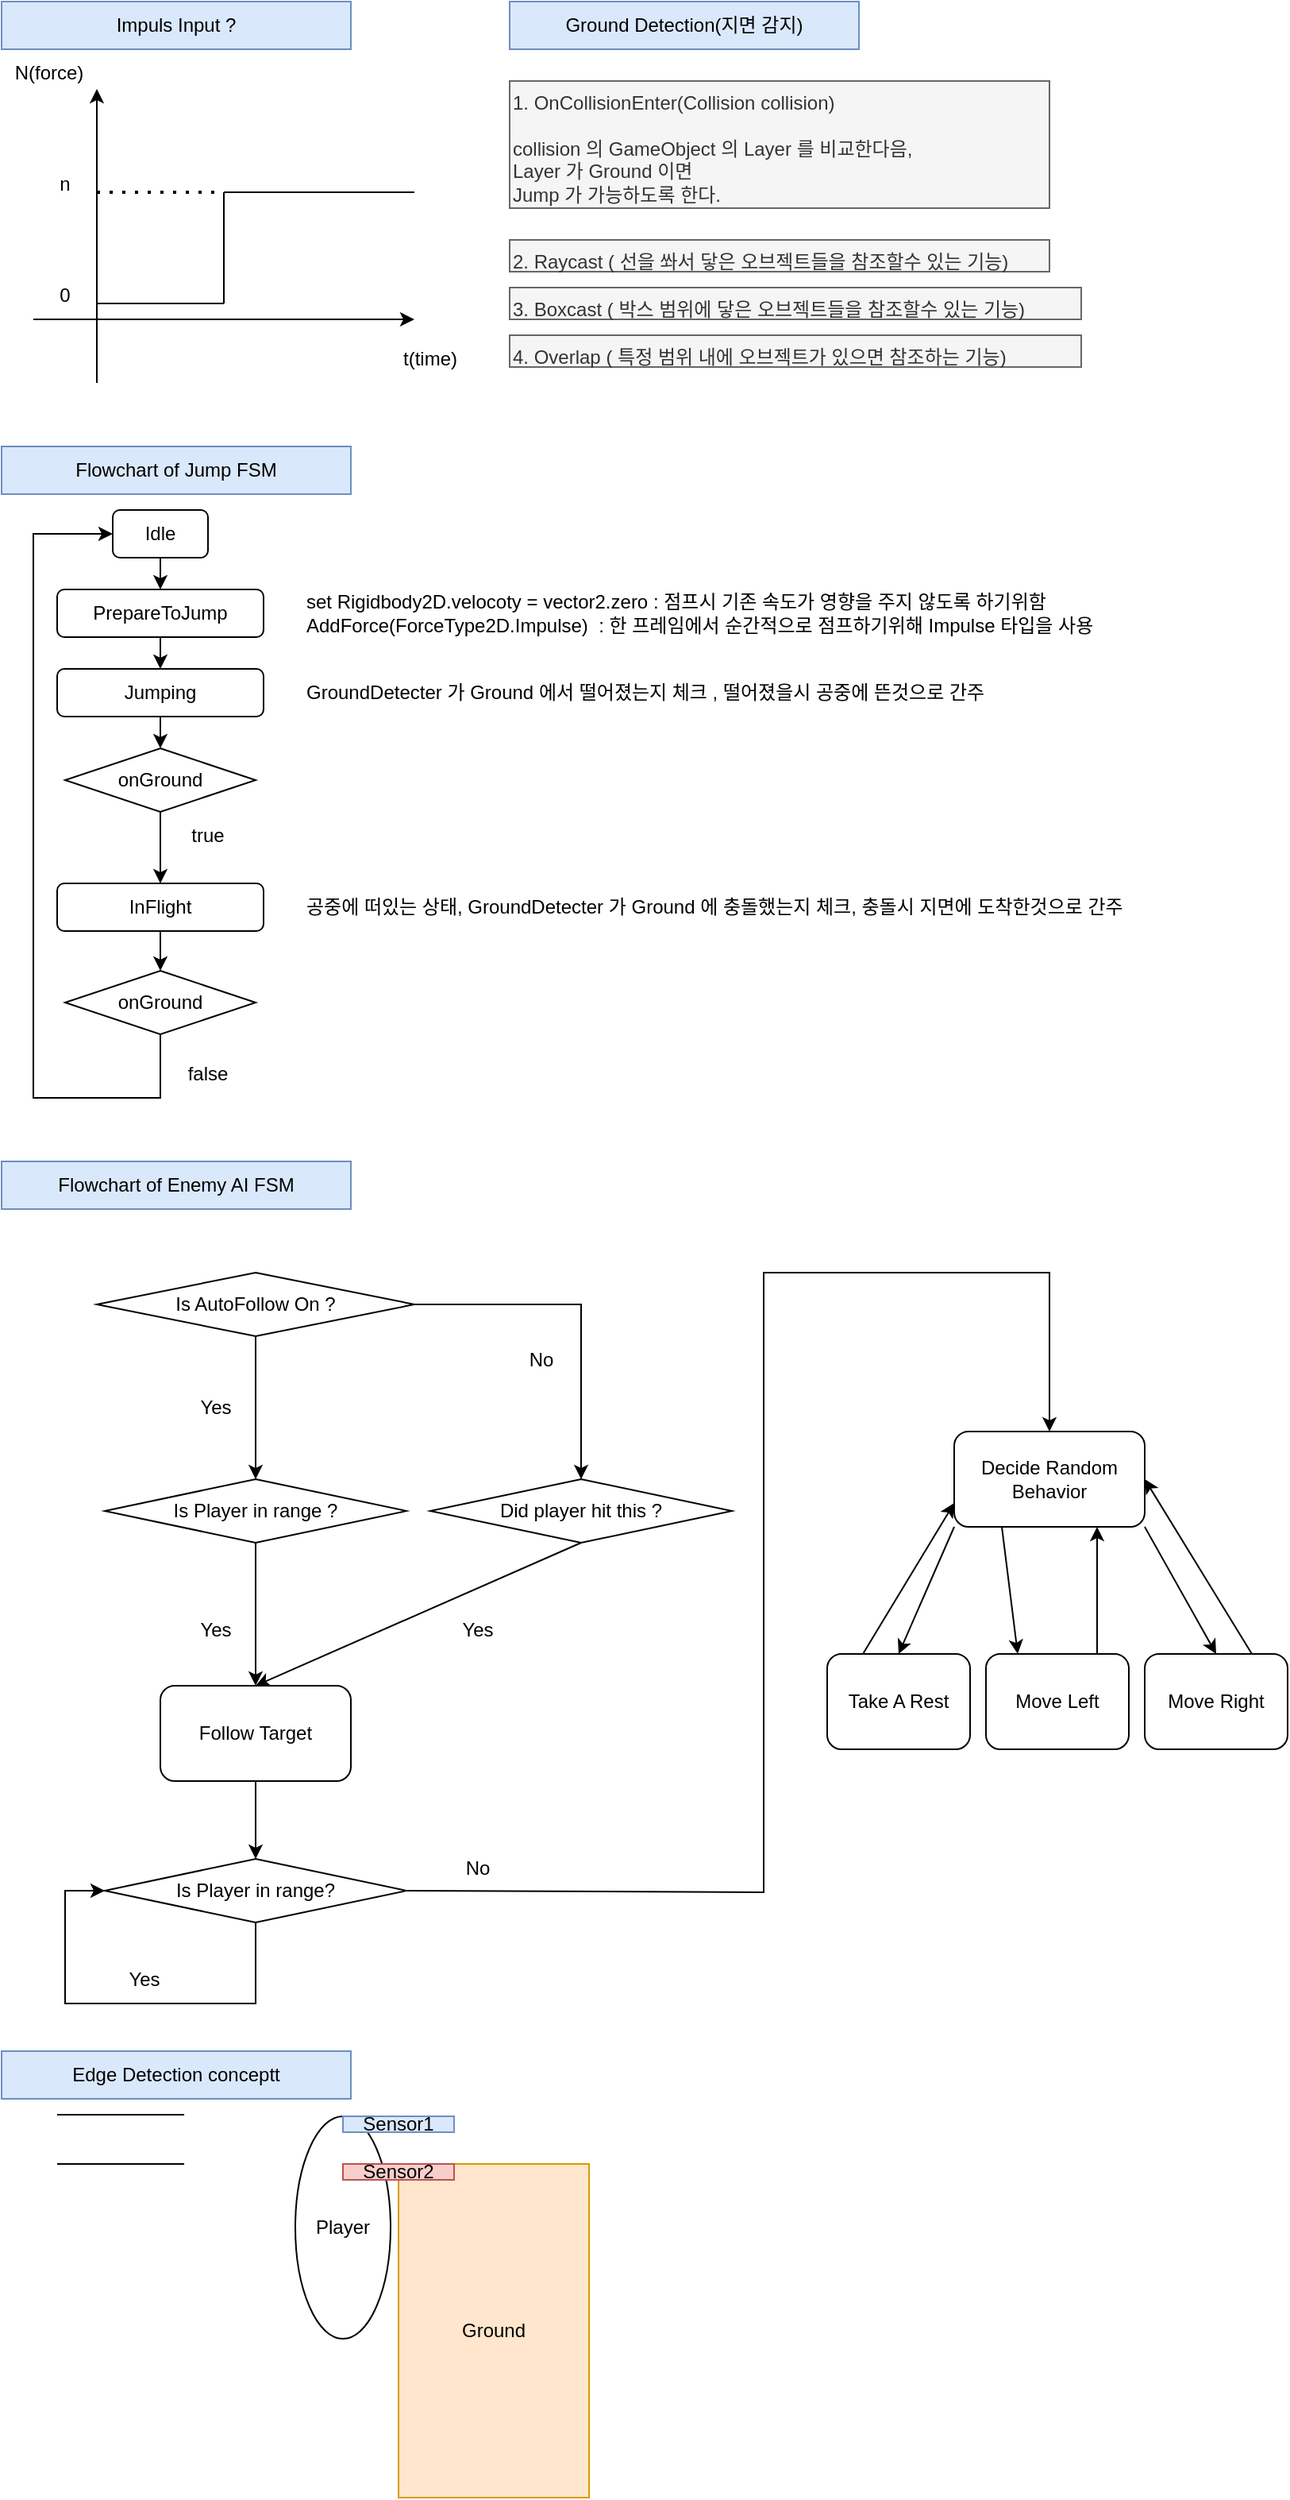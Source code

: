 <mxfile version="16.6.4" type="device"><diagram id="wQjHu4vyYs1USNd5s1AJ" name="Page-1"><mxGraphModel dx="782" dy="468" grid="1" gridSize="10" guides="1" tooltips="1" connect="1" arrows="1" fold="1" page="1" pageScale="1" pageWidth="827" pageHeight="1169" math="0" shadow="0"><root><mxCell id="0"/><mxCell id="1" parent="0"/><mxCell id="ewRqH9PuFAeKKGJxcFw_-1" value="Impuls Input ?" style="text;html=1;strokeColor=#6c8ebf;fillColor=#dae8fc;align=center;verticalAlign=middle;whiteSpace=wrap;rounded=0;" parent="1" vertex="1"><mxGeometry width="220" height="30" as="geometry"/></mxCell><mxCell id="ewRqH9PuFAeKKGJxcFw_-2" value="" style="endArrow=none;html=1;rounded=0;" parent="1" edge="1"><mxGeometry width="50" height="50" relative="1" as="geometry"><mxPoint x="140" y="120" as="sourcePoint"/><mxPoint x="260" y="120" as="targetPoint"/></mxGeometry></mxCell><mxCell id="ewRqH9PuFAeKKGJxcFw_-3" value="" style="endArrow=classic;html=1;rounded=0;" parent="1" edge="1"><mxGeometry width="50" height="50" relative="1" as="geometry"><mxPoint x="20" y="200" as="sourcePoint"/><mxPoint x="260" y="200" as="targetPoint"/></mxGeometry></mxCell><mxCell id="ewRqH9PuFAeKKGJxcFw_-4" value="" style="endArrow=classic;html=1;rounded=0;" parent="1" edge="1"><mxGeometry width="50" height="50" relative="1" as="geometry"><mxPoint x="60" y="240" as="sourcePoint"/><mxPoint x="60" y="55" as="targetPoint"/></mxGeometry></mxCell><mxCell id="ewRqH9PuFAeKKGJxcFw_-6" value="t(time)" style="text;html=1;strokeColor=none;fillColor=none;align=center;verticalAlign=middle;whiteSpace=wrap;rounded=0;" parent="1" vertex="1"><mxGeometry x="240" y="210" width="60" height="30" as="geometry"/></mxCell><mxCell id="ewRqH9PuFAeKKGJxcFw_-7" value="N(force)" style="text;html=1;strokeColor=none;fillColor=none;align=center;verticalAlign=middle;whiteSpace=wrap;rounded=0;" parent="1" vertex="1"><mxGeometry y="30" width="60" height="30" as="geometry"/></mxCell><mxCell id="ewRqH9PuFAeKKGJxcFw_-8" value="" style="endArrow=none;html=1;rounded=0;" parent="1" edge="1"><mxGeometry width="50" height="50" relative="1" as="geometry"><mxPoint x="60" y="190" as="sourcePoint"/><mxPoint x="140" y="190" as="targetPoint"/></mxGeometry></mxCell><mxCell id="ewRqH9PuFAeKKGJxcFw_-9" value="" style="endArrow=none;html=1;rounded=0;" parent="1" edge="1"><mxGeometry width="50" height="50" relative="1" as="geometry"><mxPoint x="140" y="120" as="sourcePoint"/><mxPoint x="140" y="190" as="targetPoint"/></mxGeometry></mxCell><mxCell id="ewRqH9PuFAeKKGJxcFw_-10" value="0" style="text;html=1;strokeColor=none;fillColor=none;align=center;verticalAlign=middle;whiteSpace=wrap;rounded=0;" parent="1" vertex="1"><mxGeometry x="10" y="170" width="60" height="30" as="geometry"/></mxCell><mxCell id="ewRqH9PuFAeKKGJxcFw_-11" value="n" style="text;html=1;strokeColor=none;fillColor=none;align=center;verticalAlign=middle;whiteSpace=wrap;rounded=0;" parent="1" vertex="1"><mxGeometry x="10" y="100" width="60" height="30" as="geometry"/></mxCell><mxCell id="ewRqH9PuFAeKKGJxcFw_-12" value="" style="endArrow=none;dashed=1;html=1;dashPattern=1 3;strokeWidth=2;rounded=0;" parent="1" edge="1"><mxGeometry width="50" height="50" relative="1" as="geometry"><mxPoint x="60" y="120" as="sourcePoint"/><mxPoint x="140" y="120" as="targetPoint"/></mxGeometry></mxCell><mxCell id="ewRqH9PuFAeKKGJxcFw_-13" value="Ground Detection(지면 감지)" style="text;html=1;strokeColor=#6c8ebf;fillColor=#dae8fc;align=center;verticalAlign=middle;whiteSpace=wrap;rounded=0;" parent="1" vertex="1"><mxGeometry x="320" width="220" height="30" as="geometry"/></mxCell><mxCell id="ewRqH9PuFAeKKGJxcFw_-14" value="1. OnCollisionEnter(Collision collision)&lt;br&gt;&lt;br&gt;collision 의 GameObject 의 Layer 를 비교한다음,&amp;nbsp;&lt;br&gt;Layer 가 Ground 이면&amp;nbsp;&lt;br&gt;Jump 가 가능하도록 한다.&lt;br&gt;" style="text;html=1;strokeColor=#666666;fillColor=#f5f5f5;align=left;verticalAlign=top;whiteSpace=wrap;rounded=0;fontColor=#333333;" parent="1" vertex="1"><mxGeometry x="320" y="50" width="340" height="80" as="geometry"/></mxCell><mxCell id="ewRqH9PuFAeKKGJxcFw_-15" value="2. Raycast ( 선을 쏴서 닿은 오브젝트들을 참조할수 있는 기능)" style="text;html=1;strokeColor=#666666;fillColor=#f5f5f5;align=left;verticalAlign=top;whiteSpace=wrap;rounded=0;fontColor=#333333;" parent="1" vertex="1"><mxGeometry x="320" y="150" width="340" height="20" as="geometry"/></mxCell><mxCell id="ewRqH9PuFAeKKGJxcFw_-16" value="3. Boxcast ( 박스 범위에 닿은 오브젝트들을 참조할수 있는 기능)" style="text;html=1;strokeColor=#666666;fillColor=#f5f5f5;align=left;verticalAlign=top;whiteSpace=wrap;rounded=0;fontColor=#333333;" parent="1" vertex="1"><mxGeometry x="320" y="180" width="360" height="20" as="geometry"/></mxCell><mxCell id="ewRqH9PuFAeKKGJxcFw_-17" value="4. Overlap ( 특정 범위 내에 오브젝트가 있으면 참조하는 기능)" style="text;html=1;strokeColor=#666666;fillColor=#f5f5f5;align=left;verticalAlign=top;whiteSpace=wrap;rounded=0;fontColor=#333333;" parent="1" vertex="1"><mxGeometry x="320" y="210" width="360" height="20" as="geometry"/></mxCell><mxCell id="9q5KllIXtuVaGeV35n1x-1" value="Flowchart of Jump FSM" style="text;html=1;strokeColor=#6c8ebf;fillColor=#dae8fc;align=center;verticalAlign=middle;whiteSpace=wrap;rounded=0;" parent="1" vertex="1"><mxGeometry y="280" width="220" height="30" as="geometry"/></mxCell><mxCell id="9q5KllIXtuVaGeV35n1x-2" value="Idle" style="rounded=1;whiteSpace=wrap;html=1;" parent="1" vertex="1"><mxGeometry x="70" y="320" width="60" height="30" as="geometry"/></mxCell><mxCell id="9q5KllIXtuVaGeV35n1x-3" value="PrepareToJump" style="rounded=1;whiteSpace=wrap;html=1;" parent="1" vertex="1"><mxGeometry x="35" y="370" width="130" height="30" as="geometry"/></mxCell><mxCell id="9q5KllIXtuVaGeV35n1x-4" value="Jumping" style="rounded=1;whiteSpace=wrap;html=1;" parent="1" vertex="1"><mxGeometry x="35" y="420" width="130" height="30" as="geometry"/></mxCell><mxCell id="9q5KllIXtuVaGeV35n1x-5" value="InFlight" style="rounded=1;whiteSpace=wrap;html=1;" parent="1" vertex="1"><mxGeometry x="35" y="555" width="130" height="30" as="geometry"/></mxCell><mxCell id="9q5KllIXtuVaGeV35n1x-6" value="set Rigidbody2D.velocoty = vector2.zero : 점프시 기존 속도가 영향을 주지 않도록 하기위함&lt;br&gt;AddForce(ForceType2D.Impulse)&amp;nbsp; : 한 프레임에서 순간적으로 점프하기위해 Impulse 타입을 사용" style="text;html=1;strokeColor=none;fillColor=none;align=left;verticalAlign=middle;whiteSpace=wrap;rounded=0;" parent="1" vertex="1"><mxGeometry x="190" y="370" width="555" height="30" as="geometry"/></mxCell><mxCell id="9q5KllIXtuVaGeV35n1x-7" value="GroundDetecter 가 Ground 에서 떨어졌는지 체크 , 떨어졌을시 공중에 뜬것으로 간주" style="text;html=1;strokeColor=none;fillColor=none;align=left;verticalAlign=middle;whiteSpace=wrap;rounded=0;" parent="1" vertex="1"><mxGeometry x="190" y="420" width="555" height="30" as="geometry"/></mxCell><mxCell id="9q5KllIXtuVaGeV35n1x-8" value="공중에 떠있는 상태, GroundDetecter 가 Ground 에 충돌했는지 체크, 충돌시 지면에 도착한것으로 간주" style="text;html=1;strokeColor=none;fillColor=none;align=left;verticalAlign=middle;whiteSpace=wrap;rounded=0;" parent="1" vertex="1"><mxGeometry x="190" y="555" width="555" height="30" as="geometry"/></mxCell><mxCell id="9q5KllIXtuVaGeV35n1x-9" value="" style="endArrow=classic;html=1;rounded=0;exitX=0.5;exitY=1;exitDx=0;exitDy=0;" parent="1" source="9q5KllIXtuVaGeV35n1x-2" target="9q5KllIXtuVaGeV35n1x-3" edge="1"><mxGeometry width="50" height="50" relative="1" as="geometry"><mxPoint x="330" y="510" as="sourcePoint"/><mxPoint x="380" y="460" as="targetPoint"/></mxGeometry></mxCell><mxCell id="9q5KllIXtuVaGeV35n1x-10" value="" style="endArrow=classic;html=1;rounded=0;exitX=0.5;exitY=1;exitDx=0;exitDy=0;entryX=0.5;entryY=0;entryDx=0;entryDy=0;" parent="1" source="9q5KllIXtuVaGeV35n1x-3" target="9q5KllIXtuVaGeV35n1x-4" edge="1"><mxGeometry width="50" height="50" relative="1" as="geometry"><mxPoint x="330" y="510" as="sourcePoint"/><mxPoint x="380" y="460" as="targetPoint"/></mxGeometry></mxCell><mxCell id="9q5KllIXtuVaGeV35n1x-11" value="onGround" style="rhombus;whiteSpace=wrap;html=1;" parent="1" vertex="1"><mxGeometry x="40" y="470" width="120" height="40" as="geometry"/></mxCell><mxCell id="9q5KllIXtuVaGeV35n1x-12" value="" style="endArrow=classic;html=1;rounded=0;exitX=0.5;exitY=1;exitDx=0;exitDy=0;entryX=0.5;entryY=0;entryDx=0;entryDy=0;" parent="1" source="9q5KllIXtuVaGeV35n1x-4" target="9q5KllIXtuVaGeV35n1x-11" edge="1"><mxGeometry width="50" height="50" relative="1" as="geometry"><mxPoint x="330" y="510" as="sourcePoint"/><mxPoint x="380" y="460" as="targetPoint"/></mxGeometry></mxCell><mxCell id="9q5KllIXtuVaGeV35n1x-13" value="" style="endArrow=classic;html=1;rounded=0;exitX=0.5;exitY=1;exitDx=0;exitDy=0;" parent="1" source="9q5KllIXtuVaGeV35n1x-11" target="9q5KllIXtuVaGeV35n1x-5" edge="1"><mxGeometry width="50" height="50" relative="1" as="geometry"><mxPoint x="330" y="510" as="sourcePoint"/><mxPoint x="380" y="460" as="targetPoint"/></mxGeometry></mxCell><mxCell id="9q5KllIXtuVaGeV35n1x-14" value="true" style="text;html=1;strokeColor=none;fillColor=none;align=center;verticalAlign=middle;whiteSpace=wrap;rounded=0;" parent="1" vertex="1"><mxGeometry x="100" y="510" width="60" height="30" as="geometry"/></mxCell><mxCell id="9q5KllIXtuVaGeV35n1x-15" value="onGround" style="rhombus;whiteSpace=wrap;html=1;" parent="1" vertex="1"><mxGeometry x="40" y="610" width="120" height="40" as="geometry"/></mxCell><mxCell id="9q5KllIXtuVaGeV35n1x-16" value="" style="endArrow=classic;html=1;rounded=0;exitX=0.5;exitY=1;exitDx=0;exitDy=0;" parent="1" source="9q5KllIXtuVaGeV35n1x-5" target="9q5KllIXtuVaGeV35n1x-15" edge="1"><mxGeometry width="50" height="50" relative="1" as="geometry"><mxPoint x="330" y="510" as="sourcePoint"/><mxPoint x="380" y="460" as="targetPoint"/></mxGeometry></mxCell><mxCell id="9q5KllIXtuVaGeV35n1x-17" value="false" style="text;html=1;strokeColor=none;fillColor=none;align=center;verticalAlign=middle;whiteSpace=wrap;rounded=0;" parent="1" vertex="1"><mxGeometry x="100" y="660" width="60" height="30" as="geometry"/></mxCell><mxCell id="9q5KllIXtuVaGeV35n1x-18" value="" style="endArrow=classic;html=1;rounded=0;exitX=0.5;exitY=1;exitDx=0;exitDy=0;entryX=0;entryY=0.5;entryDx=0;entryDy=0;" parent="1" source="9q5KllIXtuVaGeV35n1x-15" target="9q5KllIXtuVaGeV35n1x-2" edge="1"><mxGeometry width="50" height="50" relative="1" as="geometry"><mxPoint x="330" y="510" as="sourcePoint"/><mxPoint x="380" y="460" as="targetPoint"/><Array as="points"><mxPoint x="100" y="690"/><mxPoint x="20" y="690"/><mxPoint x="20" y="335"/></Array></mxGeometry></mxCell><mxCell id="rWqZfMDHqq8Dqo8j2jeD-1" value="Flowchart of Enemy AI FSM" style="text;html=1;strokeColor=#6c8ebf;fillColor=#dae8fc;align=center;verticalAlign=middle;whiteSpace=wrap;rounded=0;" parent="1" vertex="1"><mxGeometry y="730" width="220" height="30" as="geometry"/></mxCell><mxCell id="rWqZfMDHqq8Dqo8j2jeD-2" value="Take A Rest" style="rounded=1;whiteSpace=wrap;html=1;" parent="1" vertex="1"><mxGeometry x="520" y="1040" width="90" height="60" as="geometry"/></mxCell><mxCell id="rWqZfMDHqq8Dqo8j2jeD-3" value="Move Left" style="rounded=1;whiteSpace=wrap;html=1;" parent="1" vertex="1"><mxGeometry x="620" y="1040" width="90" height="60" as="geometry"/></mxCell><mxCell id="rWqZfMDHqq8Dqo8j2jeD-4" value="Move Right" style="rounded=1;whiteSpace=wrap;html=1;" parent="1" vertex="1"><mxGeometry x="720" y="1040" width="90" height="60" as="geometry"/></mxCell><mxCell id="rWqZfMDHqq8Dqo8j2jeD-5" value="Follow Target" style="rounded=1;whiteSpace=wrap;html=1;" parent="1" vertex="1"><mxGeometry x="100" y="1060" width="120" height="60" as="geometry"/></mxCell><mxCell id="rWqZfMDHqq8Dqo8j2jeD-6" value="Decide Random Behavior" style="rounded=1;whiteSpace=wrap;html=1;" parent="1" vertex="1"><mxGeometry x="600" y="900" width="120" height="60" as="geometry"/></mxCell><mxCell id="rWqZfMDHqq8Dqo8j2jeD-7" value="" style="endArrow=classic;html=1;rounded=0;exitX=0;exitY=1;exitDx=0;exitDy=0;entryX=0.5;entryY=0;entryDx=0;entryDy=0;" parent="1" source="rWqZfMDHqq8Dqo8j2jeD-6" target="rWqZfMDHqq8Dqo8j2jeD-2" edge="1"><mxGeometry width="50" height="50" relative="1" as="geometry"><mxPoint x="770" y="1080" as="sourcePoint"/><mxPoint x="820" y="1030" as="targetPoint"/></mxGeometry></mxCell><mxCell id="rWqZfMDHqq8Dqo8j2jeD-8" value="" style="endArrow=classic;html=1;rounded=0;exitX=0.25;exitY=1;exitDx=0;exitDy=0;" parent="1" source="rWqZfMDHqq8Dqo8j2jeD-6" edge="1"><mxGeometry width="50" height="50" relative="1" as="geometry"><mxPoint x="640" y="990" as="sourcePoint"/><mxPoint x="640" y="1040" as="targetPoint"/></mxGeometry></mxCell><mxCell id="rWqZfMDHqq8Dqo8j2jeD-9" value="" style="endArrow=classic;html=1;rounded=0;entryX=0.5;entryY=0;entryDx=0;entryDy=0;exitX=1;exitY=1;exitDx=0;exitDy=0;" parent="1" source="rWqZfMDHqq8Dqo8j2jeD-6" target="rWqZfMDHqq8Dqo8j2jeD-4" edge="1"><mxGeometry width="50" height="50" relative="1" as="geometry"><mxPoint x="670" y="970" as="sourcePoint"/><mxPoint x="670" y="1050" as="targetPoint"/></mxGeometry></mxCell><mxCell id="rWqZfMDHqq8Dqo8j2jeD-14" value="" style="endArrow=classic;html=1;rounded=0;entryX=0.75;entryY=1;entryDx=0;entryDy=0;" parent="1" target="rWqZfMDHqq8Dqo8j2jeD-6" edge="1"><mxGeometry width="50" height="50" relative="1" as="geometry"><mxPoint x="690" y="1040" as="sourcePoint"/><mxPoint x="690" y="1010" as="targetPoint"/></mxGeometry></mxCell><mxCell id="rWqZfMDHqq8Dqo8j2jeD-15" value="" style="endArrow=classic;html=1;rounded=0;exitX=0.25;exitY=0;exitDx=0;exitDy=0;entryX=0;entryY=0.75;entryDx=0;entryDy=0;" parent="1" source="rWqZfMDHqq8Dqo8j2jeD-2" target="rWqZfMDHqq8Dqo8j2jeD-6" edge="1"><mxGeometry width="50" height="50" relative="1" as="geometry"><mxPoint x="670" y="970" as="sourcePoint"/><mxPoint x="510" y="1050" as="targetPoint"/></mxGeometry></mxCell><mxCell id="rWqZfMDHqq8Dqo8j2jeD-17" value="" style="endArrow=classic;html=1;rounded=0;entryX=1;entryY=0.5;entryDx=0;entryDy=0;exitX=0.75;exitY=0;exitDx=0;exitDy=0;" parent="1" source="rWqZfMDHqq8Dqo8j2jeD-4" target="rWqZfMDHqq8Dqo8j2jeD-6" edge="1"><mxGeometry width="50" height="50" relative="1" as="geometry"><mxPoint x="730.0" y="970" as="sourcePoint"/><mxPoint x="830" y="1050" as="targetPoint"/></mxGeometry></mxCell><mxCell id="rWqZfMDHqq8Dqo8j2jeD-18" value="Is Player in range ?" style="rhombus;whiteSpace=wrap;html=1;" parent="1" vertex="1"><mxGeometry x="65" y="930" width="190" height="40" as="geometry"/></mxCell><mxCell id="rWqZfMDHqq8Dqo8j2jeD-19" value="Is AutoFollow On ?" style="rhombus;whiteSpace=wrap;html=1;" parent="1" vertex="1"><mxGeometry x="60" y="800" width="200" height="40" as="geometry"/></mxCell><mxCell id="rWqZfMDHqq8Dqo8j2jeD-20" style="edgeStyle=orthogonalEdgeStyle;rounded=0;orthogonalLoop=1;jettySize=auto;html=1;exitX=0.5;exitY=1;exitDx=0;exitDy=0;" parent="1" source="rWqZfMDHqq8Dqo8j2jeD-18" target="rWqZfMDHqq8Dqo8j2jeD-18" edge="1"><mxGeometry relative="1" as="geometry"/></mxCell><mxCell id="rWqZfMDHqq8Dqo8j2jeD-21" value="" style="endArrow=classic;html=1;rounded=0;exitX=0.5;exitY=1;exitDx=0;exitDy=0;" parent="1" source="rWqZfMDHqq8Dqo8j2jeD-19" target="rWqZfMDHqq8Dqo8j2jeD-18" edge="1"><mxGeometry width="50" height="50" relative="1" as="geometry"><mxPoint x="480" y="900" as="sourcePoint"/><mxPoint x="480" y="980" as="targetPoint"/></mxGeometry></mxCell><mxCell id="rWqZfMDHqq8Dqo8j2jeD-22" value="" style="endArrow=classic;html=1;rounded=0;exitX=0.5;exitY=1;exitDx=0;exitDy=0;" parent="1" source="rWqZfMDHqq8Dqo8j2jeD-18" target="rWqZfMDHqq8Dqo8j2jeD-5" edge="1"><mxGeometry width="50" height="50" relative="1" as="geometry"><mxPoint x="170" y="850" as="sourcePoint"/><mxPoint x="170" y="940" as="targetPoint"/></mxGeometry></mxCell><mxCell id="rWqZfMDHqq8Dqo8j2jeD-24" value="Yes" style="text;html=1;strokeColor=none;fillColor=none;align=center;verticalAlign=middle;whiteSpace=wrap;rounded=0;" parent="1" vertex="1"><mxGeometry x="105" y="870" width="60" height="30" as="geometry"/></mxCell><mxCell id="rWqZfMDHqq8Dqo8j2jeD-25" value="Yes" style="text;html=1;strokeColor=none;fillColor=none;align=center;verticalAlign=middle;whiteSpace=wrap;rounded=0;" parent="1" vertex="1"><mxGeometry x="105" y="1010" width="60" height="30" as="geometry"/></mxCell><mxCell id="rWqZfMDHqq8Dqo8j2jeD-26" value="" style="endArrow=classic;html=1;rounded=0;exitX=1;exitY=0.5;exitDx=0;exitDy=0;entryX=0.5;entryY=0;entryDx=0;entryDy=0;" parent="1" source="rWqZfMDHqq8Dqo8j2jeD-19" target="rWqZfMDHqq8Dqo8j2jeD-27" edge="1"><mxGeometry width="50" height="50" relative="1" as="geometry"><mxPoint x="170" y="850" as="sourcePoint"/><mxPoint x="320" y="890" as="targetPoint"/><Array as="points"><mxPoint x="365" y="820"/></Array></mxGeometry></mxCell><mxCell id="rWqZfMDHqq8Dqo8j2jeD-27" value="Did player hit this ?" style="rhombus;whiteSpace=wrap;html=1;" parent="1" vertex="1"><mxGeometry x="270" y="930" width="190" height="40" as="geometry"/></mxCell><mxCell id="rWqZfMDHqq8Dqo8j2jeD-28" value="" style="endArrow=classic;html=1;rounded=0;exitX=0.5;exitY=1;exitDx=0;exitDy=0;entryX=0.5;entryY=0;entryDx=0;entryDy=0;" parent="1" source="rWqZfMDHqq8Dqo8j2jeD-27" target="rWqZfMDHqq8Dqo8j2jeD-5" edge="1"><mxGeometry width="50" height="50" relative="1" as="geometry"><mxPoint x="170" y="980" as="sourcePoint"/><mxPoint x="170" y="1070" as="targetPoint"/></mxGeometry></mxCell><mxCell id="rWqZfMDHqq8Dqo8j2jeD-29" value="Yes" style="text;html=1;strokeColor=none;fillColor=none;align=center;verticalAlign=middle;whiteSpace=wrap;rounded=0;" parent="1" vertex="1"><mxGeometry x="270" y="1010" width="60" height="30" as="geometry"/></mxCell><mxCell id="rWqZfMDHqq8Dqo8j2jeD-30" value="Is Player in range?" style="rhombus;whiteSpace=wrap;html=1;" parent="1" vertex="1"><mxGeometry x="65" y="1169" width="190" height="40" as="geometry"/></mxCell><mxCell id="rWqZfMDHqq8Dqo8j2jeD-31" value="" style="endArrow=classic;html=1;rounded=0;exitX=0.5;exitY=1;exitDx=0;exitDy=0;entryX=0.5;entryY=0;entryDx=0;entryDy=0;" parent="1" source="rWqZfMDHqq8Dqo8j2jeD-5" target="rWqZfMDHqq8Dqo8j2jeD-30" edge="1"><mxGeometry width="50" height="50" relative="1" as="geometry"><mxPoint x="375.0" y="980" as="sourcePoint"/><mxPoint x="170" y="1070" as="targetPoint"/></mxGeometry></mxCell><mxCell id="rWqZfMDHqq8Dqo8j2jeD-32" value="" style="endArrow=classic;html=1;rounded=0;exitX=1;exitY=0.5;exitDx=0;exitDy=0;entryX=0.5;entryY=0;entryDx=0;entryDy=0;" parent="1" source="rWqZfMDHqq8Dqo8j2jeD-30" target="rWqZfMDHqq8Dqo8j2jeD-6" edge="1"><mxGeometry width="50" height="50" relative="1" as="geometry"><mxPoint x="375.0" y="980" as="sourcePoint"/><mxPoint x="170" y="1070" as="targetPoint"/><Array as="points"><mxPoint x="480" y="1190"/><mxPoint x="480" y="800"/><mxPoint x="660" y="800"/></Array></mxGeometry></mxCell><mxCell id="rWqZfMDHqq8Dqo8j2jeD-33" value="No" style="text;html=1;strokeColor=none;fillColor=none;align=center;verticalAlign=middle;whiteSpace=wrap;rounded=0;" parent="1" vertex="1"><mxGeometry x="310" y="840" width="60" height="30" as="geometry"/></mxCell><mxCell id="rWqZfMDHqq8Dqo8j2jeD-34" value="No" style="text;html=1;strokeColor=none;fillColor=none;align=center;verticalAlign=middle;whiteSpace=wrap;rounded=0;" parent="1" vertex="1"><mxGeometry x="270" y="1160" width="60" height="30" as="geometry"/></mxCell><mxCell id="rWqZfMDHqq8Dqo8j2jeD-35" style="edgeStyle=orthogonalEdgeStyle;rounded=0;orthogonalLoop=1;jettySize=auto;html=1;exitX=0.5;exitY=1;exitDx=0;exitDy=0;entryX=0;entryY=0.5;entryDx=0;entryDy=0;" parent="1" source="rWqZfMDHqq8Dqo8j2jeD-30" target="rWqZfMDHqq8Dqo8j2jeD-30" edge="1"><mxGeometry relative="1" as="geometry"><Array as="points"><mxPoint x="160" y="1260"/><mxPoint x="40" y="1260"/><mxPoint x="40" y="1189"/></Array></mxGeometry></mxCell><mxCell id="rWqZfMDHqq8Dqo8j2jeD-36" value="Yes" style="text;html=1;strokeColor=none;fillColor=none;align=center;verticalAlign=middle;whiteSpace=wrap;rounded=0;" parent="1" vertex="1"><mxGeometry x="60" y="1230" width="60" height="30" as="geometry"/></mxCell><mxCell id="55DCitE1tNqbse4wcsB0-2" value="Player" style="ellipse;whiteSpace=wrap;html=1;" vertex="1" parent="1"><mxGeometry x="185" y="1331" width="60" height="140" as="geometry"/></mxCell><mxCell id="55DCitE1tNqbse4wcsB0-3" value="Ground" style="rounded=0;whiteSpace=wrap;html=1;fillColor=#ffe6cc;strokeColor=#d79b00;" vertex="1" parent="1"><mxGeometry x="250" y="1361" width="120" height="210" as="geometry"/></mxCell><mxCell id="55DCitE1tNqbse4wcsB0-4" value="Sensor1" style="rounded=0;whiteSpace=wrap;html=1;fillColor=#dae8fc;strokeColor=#6c8ebf;" vertex="1" parent="1"><mxGeometry x="215" y="1331" width="70" height="10" as="geometry"/></mxCell><mxCell id="55DCitE1tNqbse4wcsB0-5" value="Sensor2" style="rounded=0;whiteSpace=wrap;html=1;fillColor=#f8cecc;strokeColor=#b85450;" vertex="1" parent="1"><mxGeometry x="215" y="1361" width="70" height="10" as="geometry"/></mxCell><mxCell id="55DCitE1tNqbse4wcsB0-6" value="" style="endArrow=none;html=1;rounded=0;" edge="1" parent="1"><mxGeometry width="50" height="50" relative="1" as="geometry"><mxPoint x="115" y="1361" as="sourcePoint"/><mxPoint x="35" y="1361" as="targetPoint"/></mxGeometry></mxCell><mxCell id="55DCitE1tNqbse4wcsB0-7" value="" style="endArrow=none;html=1;rounded=0;" edge="1" parent="1"><mxGeometry width="50" height="50" relative="1" as="geometry"><mxPoint x="115" y="1330" as="sourcePoint"/><mxPoint x="35" y="1330" as="targetPoint"/></mxGeometry></mxCell><mxCell id="55DCitE1tNqbse4wcsB0-9" value="Edge Detection conceptt" style="text;html=1;strokeColor=#6c8ebf;fillColor=#dae8fc;align=center;verticalAlign=middle;whiteSpace=wrap;rounded=0;" vertex="1" parent="1"><mxGeometry y="1290" width="220" height="30" as="geometry"/></mxCell></root></mxGraphModel></diagram></mxfile>